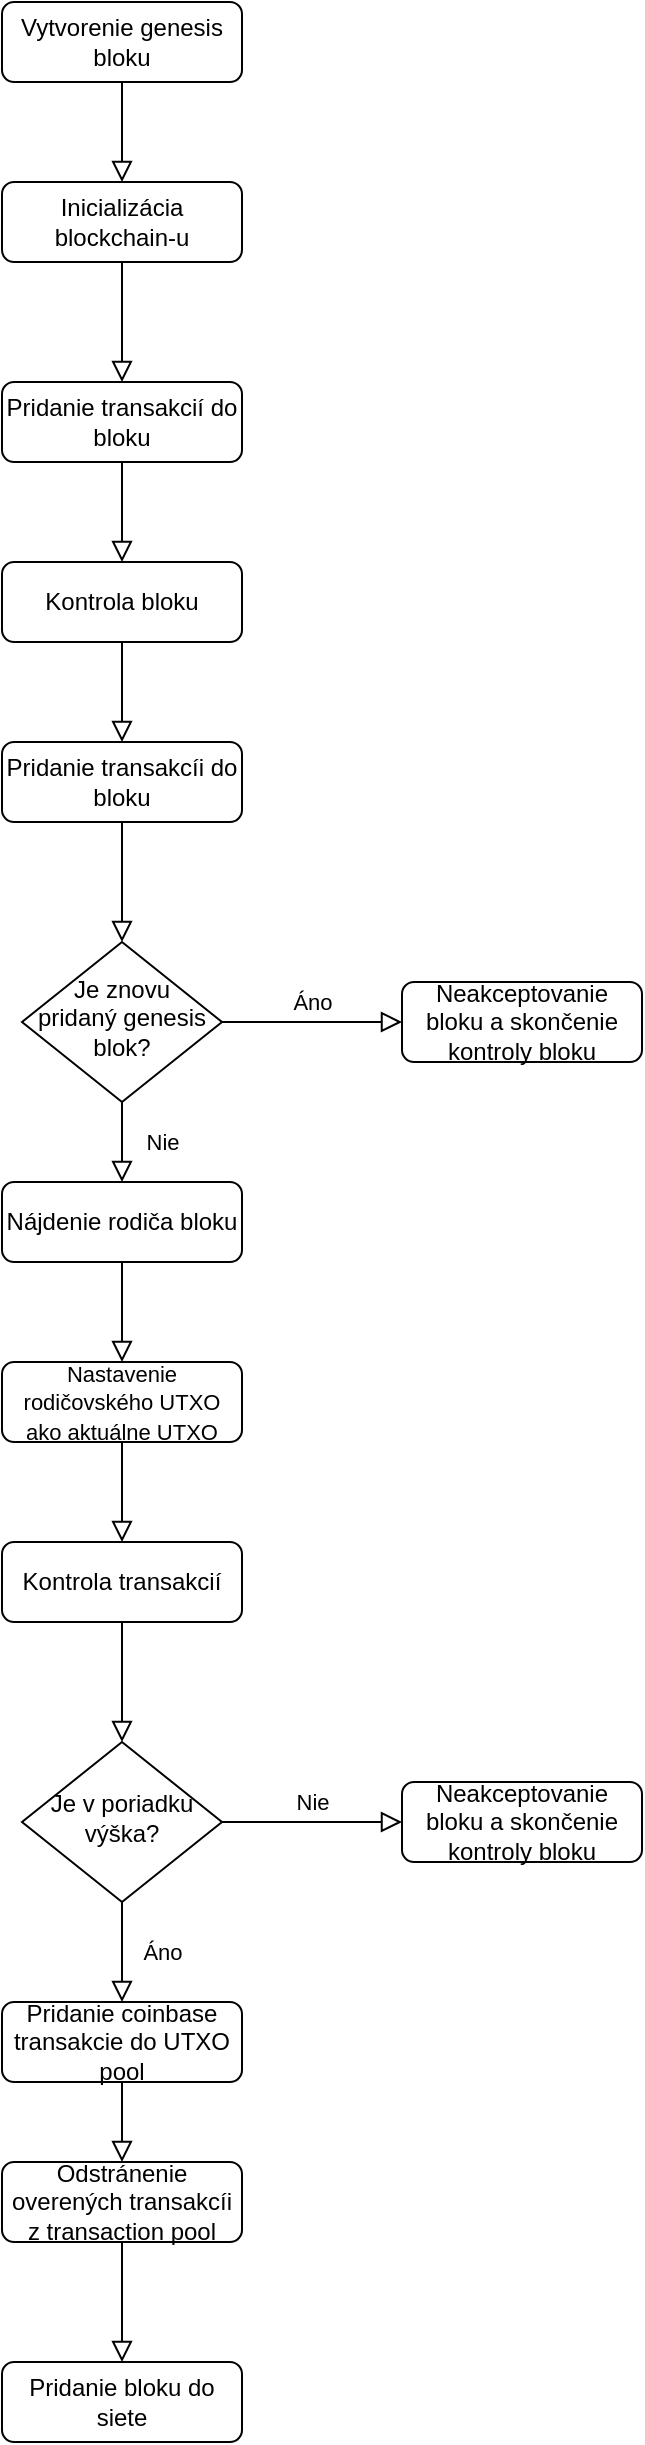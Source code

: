 <mxfile version="17.1.2" type="device"><diagram id="C5RBs43oDa-KdzZeNtuy" name="Page-1"><mxGraphModel dx="1053" dy="596" grid="1" gridSize="10" guides="1" tooltips="1" connect="1" arrows="1" fold="1" page="1" pageScale="1" pageWidth="827" pageHeight="1169" math="0" shadow="0"><root><mxCell id="WIyWlLk6GJQsqaUBKTNV-0"/><mxCell id="WIyWlLk6GJQsqaUBKTNV-1" parent="WIyWlLk6GJQsqaUBKTNV-0"/><mxCell id="Nwzl5Zg0kR7K624uqGEg-0" value="Vytvorenie genesis bloku" style="rounded=1;whiteSpace=wrap;html=1;fontSize=12;glass=0;strokeWidth=1;shadow=0;" vertex="1" parent="WIyWlLk6GJQsqaUBKTNV-1"><mxGeometry x="610" y="80" width="120" height="40" as="geometry"/></mxCell><mxCell id="Nwzl5Zg0kR7K624uqGEg-1" value="" style="rounded=0;html=1;jettySize=auto;orthogonalLoop=1;fontSize=11;endArrow=block;endFill=0;endSize=8;strokeWidth=1;shadow=0;labelBackgroundColor=none;edgeStyle=orthogonalEdgeStyle;exitX=0.5;exitY=1;exitDx=0;exitDy=0;entryX=0.5;entryY=0;entryDx=0;entryDy=0;" edge="1" parent="WIyWlLk6GJQsqaUBKTNV-1" source="Nwzl5Zg0kR7K624uqGEg-0" target="Nwzl5Zg0kR7K624uqGEg-2"><mxGeometry relative="1" as="geometry"><mxPoint x="669.7" y="160" as="sourcePoint"/><mxPoint x="670" y="160" as="targetPoint"/></mxGeometry></mxCell><mxCell id="Nwzl5Zg0kR7K624uqGEg-2" value="Inicializácia blockchain-u" style="rounded=1;whiteSpace=wrap;html=1;fontSize=12;glass=0;strokeWidth=1;shadow=0;" vertex="1" parent="WIyWlLk6GJQsqaUBKTNV-1"><mxGeometry x="610" y="170" width="120" height="40" as="geometry"/></mxCell><mxCell id="Nwzl5Zg0kR7K624uqGEg-4" value="Pridanie transakcií do bloku" style="rounded=1;whiteSpace=wrap;html=1;fontSize=12;glass=0;strokeWidth=1;shadow=0;" vertex="1" parent="WIyWlLk6GJQsqaUBKTNV-1"><mxGeometry x="610" y="270" width="120" height="40" as="geometry"/></mxCell><mxCell id="Nwzl5Zg0kR7K624uqGEg-5" value="" style="rounded=0;html=1;jettySize=auto;orthogonalLoop=1;fontSize=11;endArrow=block;endFill=0;endSize=8;strokeWidth=1;shadow=0;labelBackgroundColor=none;edgeStyle=orthogonalEdgeStyle;exitX=0.5;exitY=1;exitDx=0;exitDy=0;entryX=0.5;entryY=0;entryDx=0;entryDy=0;" edge="1" parent="WIyWlLk6GJQsqaUBKTNV-1" source="Nwzl5Zg0kR7K624uqGEg-4" target="Nwzl5Zg0kR7K624uqGEg-6"><mxGeometry relative="1" as="geometry"><mxPoint x="669.7" y="350" as="sourcePoint"/><mxPoint x="670" y="350" as="targetPoint"/></mxGeometry></mxCell><mxCell id="Nwzl5Zg0kR7K624uqGEg-6" value="Kontrola bloku" style="rounded=1;whiteSpace=wrap;html=1;fontSize=12;glass=0;strokeWidth=1;shadow=0;" vertex="1" parent="WIyWlLk6GJQsqaUBKTNV-1"><mxGeometry x="610" y="360" width="120" height="40" as="geometry"/></mxCell><mxCell id="Nwzl5Zg0kR7K624uqGEg-7" value="" style="rounded=0;html=1;jettySize=auto;orthogonalLoop=1;fontSize=11;endArrow=block;endFill=0;endSize=8;strokeWidth=1;shadow=0;labelBackgroundColor=none;edgeStyle=orthogonalEdgeStyle;exitX=0.5;exitY=1;exitDx=0;exitDy=0;" edge="1" parent="WIyWlLk6GJQsqaUBKTNV-1" source="Nwzl5Zg0kR7K624uqGEg-2" target="Nwzl5Zg0kR7K624uqGEg-4"><mxGeometry relative="1" as="geometry"><mxPoint x="669.7" y="220" as="sourcePoint"/><mxPoint x="669.7" y="270" as="targetPoint"/></mxGeometry></mxCell><mxCell id="Nwzl5Zg0kR7K624uqGEg-8" value="" style="rounded=0;html=1;jettySize=auto;orthogonalLoop=1;fontSize=11;endArrow=block;endFill=0;endSize=8;strokeWidth=1;shadow=0;labelBackgroundColor=none;edgeStyle=orthogonalEdgeStyle;entryX=0.5;entryY=0;entryDx=0;entryDy=0;exitX=0.5;exitY=1;exitDx=0;exitDy=0;" edge="1" parent="WIyWlLk6GJQsqaUBKTNV-1" target="Nwzl5Zg0kR7K624uqGEg-9" source="Nwzl5Zg0kR7K624uqGEg-6"><mxGeometry relative="1" as="geometry"><mxPoint x="670" y="410" as="sourcePoint"/><mxPoint x="670" y="430" as="targetPoint"/></mxGeometry></mxCell><mxCell id="Nwzl5Zg0kR7K624uqGEg-9" value="Pridanie transakcíi do bloku" style="rounded=1;whiteSpace=wrap;html=1;fontSize=12;glass=0;strokeWidth=1;shadow=0;" vertex="1" parent="WIyWlLk6GJQsqaUBKTNV-1"><mxGeometry x="610" y="450" width="120" height="40" as="geometry"/></mxCell><mxCell id="Nwzl5Zg0kR7K624uqGEg-10" value="" style="rounded=0;html=1;jettySize=auto;orthogonalLoop=1;fontSize=11;endArrow=block;endFill=0;endSize=8;strokeWidth=1;shadow=0;labelBackgroundColor=none;edgeStyle=orthogonalEdgeStyle;entryX=0.5;entryY=0;entryDx=0;entryDy=0;exitX=0.5;exitY=1;exitDx=0;exitDy=0;" edge="1" parent="WIyWlLk6GJQsqaUBKTNV-1" target="Nwzl5Zg0kR7K624uqGEg-14" source="Nwzl5Zg0kR7K624uqGEg-9"><mxGeometry relative="1" as="geometry"><mxPoint x="670" y="520" as="sourcePoint"/><mxPoint x="670" y="544.5" as="targetPoint"/></mxGeometry></mxCell><mxCell id="Nwzl5Zg0kR7K624uqGEg-12" value="Nie" style="rounded=0;html=1;jettySize=auto;orthogonalLoop=1;fontSize=11;endArrow=block;endFill=0;endSize=8;strokeWidth=1;shadow=0;labelBackgroundColor=none;edgeStyle=orthogonalEdgeStyle;entryX=0.5;entryY=0;entryDx=0;entryDy=0;" edge="1" parent="WIyWlLk6GJQsqaUBKTNV-1" source="Nwzl5Zg0kR7K624uqGEg-14" target="Nwzl5Zg0kR7K624uqGEg-15"><mxGeometry y="20" relative="1" as="geometry"><mxPoint as="offset"/><mxPoint x="670" y="670" as="targetPoint"/></mxGeometry></mxCell><mxCell id="Nwzl5Zg0kR7K624uqGEg-13" value="Áno" style="edgeStyle=orthogonalEdgeStyle;rounded=0;html=1;jettySize=auto;orthogonalLoop=1;fontSize=11;endArrow=block;endFill=0;endSize=8;strokeWidth=1;shadow=0;labelBackgroundColor=none;entryX=0;entryY=0.5;entryDx=0;entryDy=0;" edge="1" parent="WIyWlLk6GJQsqaUBKTNV-1" source="Nwzl5Zg0kR7K624uqGEg-14" target="Nwzl5Zg0kR7K624uqGEg-31"><mxGeometry y="10" relative="1" as="geometry"><mxPoint as="offset"/><mxPoint x="770" y="590" as="targetPoint"/></mxGeometry></mxCell><mxCell id="Nwzl5Zg0kR7K624uqGEg-14" value="Je znovu pridaný genesis blok?" style="rhombus;whiteSpace=wrap;html=1;shadow=0;fontFamily=Helvetica;fontSize=12;align=center;strokeWidth=1;spacing=6;spacingTop=-4;" vertex="1" parent="WIyWlLk6GJQsqaUBKTNV-1"><mxGeometry x="620" y="550" width="100" height="80" as="geometry"/></mxCell><mxCell id="Nwzl5Zg0kR7K624uqGEg-15" value="Nájdenie rodiča bloku" style="rounded=1;whiteSpace=wrap;html=1;fontSize=12;glass=0;strokeWidth=1;shadow=0;" vertex="1" parent="WIyWlLk6GJQsqaUBKTNV-1"><mxGeometry x="610" y="670" width="120" height="40" as="geometry"/></mxCell><mxCell id="Nwzl5Zg0kR7K624uqGEg-17" value="" style="rounded=0;html=1;jettySize=auto;orthogonalLoop=1;fontSize=11;endArrow=block;endFill=0;endSize=8;strokeWidth=1;shadow=0;labelBackgroundColor=none;edgeStyle=orthogonalEdgeStyle;entryX=0.5;entryY=0;entryDx=0;entryDy=0;exitX=0.5;exitY=1;exitDx=0;exitDy=0;" edge="1" parent="WIyWlLk6GJQsqaUBKTNV-1" target="Nwzl5Zg0kR7K624uqGEg-18" source="Nwzl5Zg0kR7K624uqGEg-15"><mxGeometry relative="1" as="geometry"><mxPoint x="670" y="740" as="sourcePoint"/><mxPoint x="670" y="730" as="targetPoint"/></mxGeometry></mxCell><mxCell id="Nwzl5Zg0kR7K624uqGEg-18" value="&lt;font style=&quot;font-size: 11px&quot;&gt;Nastavenie rodičovského UTXO ako aktuálne UTXO&lt;/font&gt;" style="rounded=1;whiteSpace=wrap;html=1;fontSize=12;glass=0;strokeWidth=1;shadow=0;" vertex="1" parent="WIyWlLk6GJQsqaUBKTNV-1"><mxGeometry x="610" y="760" width="120" height="40" as="geometry"/></mxCell><mxCell id="Nwzl5Zg0kR7K624uqGEg-19" value="Kontrola transakcií" style="rounded=1;whiteSpace=wrap;html=1;fontSize=12;glass=0;strokeWidth=1;shadow=0;" vertex="1" parent="WIyWlLk6GJQsqaUBKTNV-1"><mxGeometry x="610" y="850" width="120" height="40" as="geometry"/></mxCell><mxCell id="Nwzl5Zg0kR7K624uqGEg-20" value="" style="rounded=0;html=1;jettySize=auto;orthogonalLoop=1;fontSize=11;endArrow=block;endFill=0;endSize=8;strokeWidth=1;shadow=0;labelBackgroundColor=none;edgeStyle=orthogonalEdgeStyle;entryX=0.5;entryY=0;entryDx=0;entryDy=0;exitX=0.5;exitY=1;exitDx=0;exitDy=0;" edge="1" parent="WIyWlLk6GJQsqaUBKTNV-1" source="Nwzl5Zg0kR7K624uqGEg-18" target="Nwzl5Zg0kR7K624uqGEg-19"><mxGeometry relative="1" as="geometry"><mxPoint x="560" y="800" as="sourcePoint"/><mxPoint x="560" y="850" as="targetPoint"/></mxGeometry></mxCell><mxCell id="Nwzl5Zg0kR7K624uqGEg-21" value="Áno" style="rounded=0;html=1;jettySize=auto;orthogonalLoop=1;fontSize=11;endArrow=block;endFill=0;endSize=8;strokeWidth=1;shadow=0;labelBackgroundColor=none;edgeStyle=orthogonalEdgeStyle;entryX=0.5;entryY=0;entryDx=0;entryDy=0;" edge="1" parent="WIyWlLk6GJQsqaUBKTNV-1" source="Nwzl5Zg0kR7K624uqGEg-23" target="Nwzl5Zg0kR7K624uqGEg-25"><mxGeometry y="20" relative="1" as="geometry"><mxPoint as="offset"/><mxPoint x="670" y="1070" as="targetPoint"/></mxGeometry></mxCell><mxCell id="Nwzl5Zg0kR7K624uqGEg-22" value="Nie" style="edgeStyle=orthogonalEdgeStyle;rounded=0;html=1;jettySize=auto;orthogonalLoop=1;fontSize=11;endArrow=block;endFill=0;endSize=8;strokeWidth=1;shadow=0;labelBackgroundColor=none;entryX=0;entryY=0.5;entryDx=0;entryDy=0;" edge="1" parent="WIyWlLk6GJQsqaUBKTNV-1" source="Nwzl5Zg0kR7K624uqGEg-23" target="Nwzl5Zg0kR7K624uqGEg-30"><mxGeometry y="10" relative="1" as="geometry"><mxPoint as="offset"/><mxPoint x="770" y="990" as="targetPoint"/></mxGeometry></mxCell><mxCell id="Nwzl5Zg0kR7K624uqGEg-23" value="Je v poriadku výška?" style="rhombus;whiteSpace=wrap;html=1;shadow=0;fontFamily=Helvetica;fontSize=12;align=center;strokeWidth=1;spacing=6;spacingTop=-4;" vertex="1" parent="WIyWlLk6GJQsqaUBKTNV-1"><mxGeometry x="620" y="950" width="100" height="80" as="geometry"/></mxCell><mxCell id="Nwzl5Zg0kR7K624uqGEg-24" value="" style="rounded=0;html=1;jettySize=auto;orthogonalLoop=1;fontSize=11;endArrow=block;endFill=0;endSize=8;strokeWidth=1;shadow=0;labelBackgroundColor=none;edgeStyle=orthogonalEdgeStyle;exitX=0.5;exitY=1;exitDx=0;exitDy=0;entryX=0.5;entryY=0;entryDx=0;entryDy=0;" edge="1" parent="WIyWlLk6GJQsqaUBKTNV-1" source="Nwzl5Zg0kR7K624uqGEg-19" target="Nwzl5Zg0kR7K624uqGEg-23"><mxGeometry relative="1" as="geometry"><mxPoint x="510" y="920" as="sourcePoint"/><mxPoint x="610" y="950" as="targetPoint"/></mxGeometry></mxCell><mxCell id="Nwzl5Zg0kR7K624uqGEg-25" value="Pridanie coinbase transakcie do UTXO pool" style="rounded=1;whiteSpace=wrap;html=1;fontSize=12;glass=0;strokeWidth=1;shadow=0;" vertex="1" parent="WIyWlLk6GJQsqaUBKTNV-1"><mxGeometry x="610" y="1080" width="120" height="40" as="geometry"/></mxCell><mxCell id="Nwzl5Zg0kR7K624uqGEg-26" value="" style="rounded=0;html=1;jettySize=auto;orthogonalLoop=1;fontSize=11;endArrow=block;endFill=0;endSize=8;strokeWidth=1;shadow=0;labelBackgroundColor=none;edgeStyle=orthogonalEdgeStyle;entryX=0.5;entryY=0;entryDx=0;entryDy=0;exitX=0.5;exitY=1;exitDx=0;exitDy=0;" edge="1" parent="WIyWlLk6GJQsqaUBKTNV-1" target="Nwzl5Zg0kR7K624uqGEg-27" source="Nwzl5Zg0kR7K624uqGEg-25"><mxGeometry y="20" relative="1" as="geometry"><mxPoint as="offset"/><mxPoint x="670" y="1180" as="targetPoint"/><mxPoint x="670" y="1140" as="sourcePoint"/></mxGeometry></mxCell><mxCell id="Nwzl5Zg0kR7K624uqGEg-27" value="Odstránenie overených transakcíi z transaction pool" style="rounded=1;whiteSpace=wrap;html=1;fontSize=12;glass=0;strokeWidth=1;shadow=0;" vertex="1" parent="WIyWlLk6GJQsqaUBKTNV-1"><mxGeometry x="610" y="1160" width="120" height="40" as="geometry"/></mxCell><mxCell id="Nwzl5Zg0kR7K624uqGEg-28" value="" style="rounded=0;html=1;jettySize=auto;orthogonalLoop=1;fontSize=11;endArrow=block;endFill=0;endSize=8;strokeWidth=1;shadow=0;labelBackgroundColor=none;edgeStyle=orthogonalEdgeStyle;entryX=0.5;entryY=0;entryDx=0;entryDy=0;exitX=0.5;exitY=1;exitDx=0;exitDy=0;" edge="1" parent="WIyWlLk6GJQsqaUBKTNV-1" target="Nwzl5Zg0kR7K624uqGEg-29" source="Nwzl5Zg0kR7K624uqGEg-27"><mxGeometry y="20" relative="1" as="geometry"><mxPoint as="offset"/><mxPoint x="670" y="1340" as="targetPoint"/><mxPoint x="670" y="1240" as="sourcePoint"/></mxGeometry></mxCell><mxCell id="Nwzl5Zg0kR7K624uqGEg-29" value="Pridanie bloku do siete" style="rounded=1;whiteSpace=wrap;html=1;fontSize=12;glass=0;strokeWidth=1;shadow=0;" vertex="1" parent="WIyWlLk6GJQsqaUBKTNV-1"><mxGeometry x="610" y="1260" width="120" height="40" as="geometry"/></mxCell><mxCell id="Nwzl5Zg0kR7K624uqGEg-30" value="Neakceptovanie bloku a skončenie kontroly bloku" style="rounded=1;whiteSpace=wrap;html=1;fontSize=12;glass=0;strokeWidth=1;shadow=0;" vertex="1" parent="WIyWlLk6GJQsqaUBKTNV-1"><mxGeometry x="810" y="970" width="120" height="40" as="geometry"/></mxCell><mxCell id="Nwzl5Zg0kR7K624uqGEg-31" value="Neakceptovanie bloku a skončenie kontroly bloku" style="rounded=1;whiteSpace=wrap;html=1;fontSize=12;glass=0;strokeWidth=1;shadow=0;" vertex="1" parent="WIyWlLk6GJQsqaUBKTNV-1"><mxGeometry x="810" y="570" width="120" height="40" as="geometry"/></mxCell></root></mxGraphModel></diagram></mxfile>